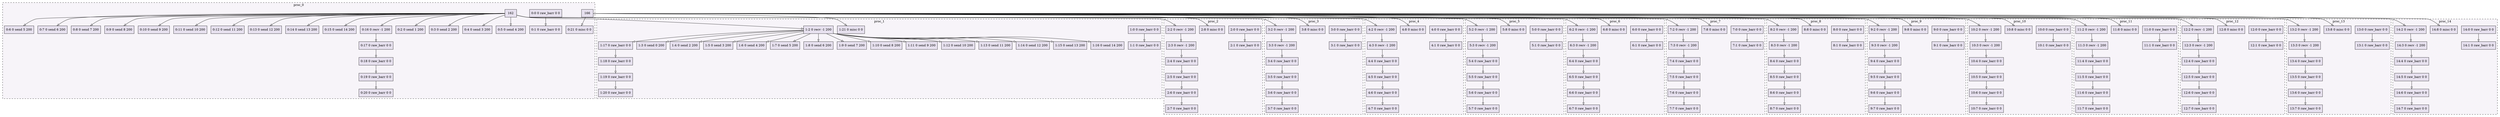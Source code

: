 digraph{node[shape=record style=filled colorscheme=purd9 fillcolor=2];subgraph cluster0{style=dashed;colorscheme=purd9;bgcolor=1;edge[arrowhead=empty];label=proc_0;0[label="0:0 0 raw_barr 0 0"];1[label="0:1 0 raw_barr 0 0"];2[label="0:2 0 send 1 200"];3[label="0:3 0 send 2 200"];4[label="0:4 0 send 3 200"];5[label="0:5 0 send 4 200"];6[label="0:6 0 send 5 200"];7[label="0:7 0 send 6 200"];8[label="0:8 0 send 7 200"];9[label="0:9 0 send 8 200"];10[label="0:10 0 send 9 200"];11[label="0:11 0 send 10 200"];12[label="0:12 0 send 11 200"];13[label="0:13 0 send 12 200"];14[label="0:14 0 send 13 200"];15[label="0:15 0 send 14 200"];16[label="0:16 0 recv -1 200"];17[label="0:17 0 raw_barr 0 0"];18[label="0:18 0 raw_barr 0 0"];19[label="0:19 0 raw_barr 0 0"];20[label="0:20 0 raw_barr 0 0"];21[label="0:21 0 misc 0 0"];0->1;162->2;162->3;162->4;162->5;162->6;162->7;162->8;162->9;162->10;162->11;162->12;162->13;162->14;162->15;162->16;16->17;17->18;18->19;19->20;166->21;}subgraph cluster1{style=dashed;colorscheme=purd9;bgcolor=1;edge[arrowhead=empty];label=proc_1;22[label="1:0 0 raw_barr 0 0"];23[label="1:1 0 raw_barr 0 0"];24[label="1:2 0 recv -1 200"];25[label="1:3 0 send 0 200"];26[label="1:4 0 send 2 200"];27[label="1:5 0 send 3 200"];28[label="1:6 0 send 4 200"];29[label="1:7 0 send 5 200"];30[label="1:8 0 send 6 200"];31[label="1:9 0 send 7 200"];32[label="1:10 0 send 8 200"];33[label="1:11 0 send 9 200"];34[label="1:12 0 send 10 200"];35[label="1:13 0 send 11 200"];36[label="1:14 0 send 12 200"];37[label="1:15 0 send 13 200"];38[label="1:16 0 send 14 200"];39[label="1:17 0 raw_barr 0 0"];40[label="1:18 0 raw_barr 0 0"];41[label="1:19 0 raw_barr 0 0"];42[label="1:20 0 raw_barr 0 0"];43[label="1:21 0 misc 0 0"];22->23;162->24;24->25;24->26;24->27;24->28;24->29;24->30;24->31;24->32;24->33;24->34;24->35;24->36;24->37;24->38;24->39;39->40;40->41;41->42;166->43;}subgraph cluster2{style=dashed;colorscheme=purd9;bgcolor=1;edge[arrowhead=empty];label=proc_2;44[label="2:0 0 raw_barr 0 0"];45[label="2:1 0 raw_barr 0 0"];46[label="2:2 0 recv -1 200"];47[label="2:3 0 recv -1 200"];48[label="2:4 0 raw_barr 0 0"];49[label="2:5 0 raw_barr 0 0"];50[label="2:6 0 raw_barr 0 0"];51[label="2:7 0 raw_barr 0 0"];52[label="2:8 0 misc 0 0"];44->45;162->46;46->47;47->48;48->49;49->50;50->51;166->52;}subgraph cluster3{style=dashed;colorscheme=purd9;bgcolor=1;edge[arrowhead=empty];label=proc_3;53[label="3:0 0 raw_barr 0 0"];54[label="3:1 0 raw_barr 0 0"];55[label="3:2 0 recv -1 200"];56[label="3:3 0 recv -1 200"];57[label="3:4 0 raw_barr 0 0"];58[label="3:5 0 raw_barr 0 0"];59[label="3:6 0 raw_barr 0 0"];60[label="3:7 0 raw_barr 0 0"];61[label="3:8 0 misc 0 0"];53->54;162->55;55->56;56->57;57->58;58->59;59->60;166->61;}subgraph cluster4{style=dashed;colorscheme=purd9;bgcolor=1;edge[arrowhead=empty];label=proc_4;62[label="4:0 0 raw_barr 0 0"];63[label="4:1 0 raw_barr 0 0"];64[label="4:2 0 recv -1 200"];65[label="4:3 0 recv -1 200"];66[label="4:4 0 raw_barr 0 0"];67[label="4:5 0 raw_barr 0 0"];68[label="4:6 0 raw_barr 0 0"];69[label="4:7 0 raw_barr 0 0"];70[label="4:8 0 misc 0 0"];62->63;162->64;64->65;65->66;66->67;67->68;68->69;166->70;}subgraph cluster5{style=dashed;colorscheme=purd9;bgcolor=1;edge[arrowhead=empty];label=proc_5;71[label="5:0 0 raw_barr 0 0"];72[label="5:1 0 raw_barr 0 0"];73[label="5:2 0 recv -1 200"];74[label="5:3 0 recv -1 200"];75[label="5:4 0 raw_barr 0 0"];76[label="5:5 0 raw_barr 0 0"];77[label="5:6 0 raw_barr 0 0"];78[label="5:7 0 raw_barr 0 0"];79[label="5:8 0 misc 0 0"];71->72;162->73;73->74;74->75;75->76;76->77;77->78;166->79;}subgraph cluster6{style=dashed;colorscheme=purd9;bgcolor=1;edge[arrowhead=empty];label=proc_6;80[label="6:0 0 raw_barr 0 0"];81[label="6:1 0 raw_barr 0 0"];82[label="6:2 0 recv -1 200"];83[label="6:3 0 recv -1 200"];84[label="6:4 0 raw_barr 0 0"];85[label="6:5 0 raw_barr 0 0"];86[label="6:6 0 raw_barr 0 0"];87[label="6:7 0 raw_barr 0 0"];88[label="6:8 0 misc 0 0"];80->81;162->82;82->83;83->84;84->85;85->86;86->87;166->88;}subgraph cluster7{style=dashed;colorscheme=purd9;bgcolor=1;edge[arrowhead=empty];label=proc_7;89[label="7:0 0 raw_barr 0 0"];90[label="7:1 0 raw_barr 0 0"];91[label="7:2 0 recv -1 200"];92[label="7:3 0 recv -1 200"];93[label="7:4 0 raw_barr 0 0"];94[label="7:5 0 raw_barr 0 0"];95[label="7:6 0 raw_barr 0 0"];96[label="7:7 0 raw_barr 0 0"];97[label="7:8 0 misc 0 0"];89->90;162->91;91->92;92->93;93->94;94->95;95->96;166->97;}subgraph cluster8{style=dashed;colorscheme=purd9;bgcolor=1;edge[arrowhead=empty];label=proc_8;98[label="8:0 0 raw_barr 0 0"];99[label="8:1 0 raw_barr 0 0"];100[label="8:2 0 recv -1 200"];101[label="8:3 0 recv -1 200"];102[label="8:4 0 raw_barr 0 0"];103[label="8:5 0 raw_barr 0 0"];104[label="8:6 0 raw_barr 0 0"];105[label="8:7 0 raw_barr 0 0"];106[label="8:8 0 misc 0 0"];98->99;162->100;100->101;101->102;102->103;103->104;104->105;166->106;}subgraph cluster9{style=dashed;colorscheme=purd9;bgcolor=1;edge[arrowhead=empty];label=proc_9;107[label="9:0 0 raw_barr 0 0"];108[label="9:1 0 raw_barr 0 0"];109[label="9:2 0 recv -1 200"];110[label="9:3 0 recv -1 200"];111[label="9:4 0 raw_barr 0 0"];112[label="9:5 0 raw_barr 0 0"];113[label="9:6 0 raw_barr 0 0"];114[label="9:7 0 raw_barr 0 0"];115[label="9:8 0 misc 0 0"];107->108;162->109;109->110;110->111;111->112;112->113;113->114;166->115;}subgraph cluster10{style=dashed;colorscheme=purd9;bgcolor=1;edge[arrowhead=empty];label=proc_10;116[label="10:0 0 raw_barr 0 0"];117[label="10:1 0 raw_barr 0 0"];118[label="10:2 0 recv -1 200"];119[label="10:3 0 recv -1 200"];120[label="10:4 0 raw_barr 0 0"];121[label="10:5 0 raw_barr 0 0"];122[label="10:6 0 raw_barr 0 0"];123[label="10:7 0 raw_barr 0 0"];124[label="10:8 0 misc 0 0"];116->117;162->118;118->119;119->120;120->121;121->122;122->123;166->124;}subgraph cluster11{style=dashed;colorscheme=purd9;bgcolor=1;edge[arrowhead=empty];label=proc_11;125[label="11:0 0 raw_barr 0 0"];126[label="11:1 0 raw_barr 0 0"];127[label="11:2 0 recv -1 200"];128[label="11:3 0 recv -1 200"];129[label="11:4 0 raw_barr 0 0"];130[label="11:5 0 raw_barr 0 0"];131[label="11:6 0 raw_barr 0 0"];132[label="11:7 0 raw_barr 0 0"];133[label="11:8 0 misc 0 0"];125->126;162->127;127->128;128->129;129->130;130->131;131->132;166->133;}subgraph cluster12{style=dashed;colorscheme=purd9;bgcolor=1;edge[arrowhead=empty];label=proc_12;134[label="12:0 0 raw_barr 0 0"];135[label="12:1 0 raw_barr 0 0"];136[label="12:2 0 recv -1 200"];137[label="12:3 0 recv -1 200"];138[label="12:4 0 raw_barr 0 0"];139[label="12:5 0 raw_barr 0 0"];140[label="12:6 0 raw_barr 0 0"];141[label="12:7 0 raw_barr 0 0"];142[label="12:8 0 misc 0 0"];134->135;162->136;136->137;137->138;138->139;139->140;140->141;166->142;}subgraph cluster13{style=dashed;colorscheme=purd9;bgcolor=1;edge[arrowhead=empty];label=proc_13;143[label="13:0 0 raw_barr 0 0"];144[label="13:1 0 raw_barr 0 0"];145[label="13:2 0 recv -1 200"];146[label="13:3 0 recv -1 200"];147[label="13:4 0 raw_barr 0 0"];148[label="13:5 0 raw_barr 0 0"];149[label="13:6 0 raw_barr 0 0"];150[label="13:7 0 raw_barr 0 0"];151[label="13:8 0 misc 0 0"];143->144;162->145;145->146;146->147;147->148;148->149;149->150;166->151;}subgraph cluster14{style=dashed;colorscheme=purd9;bgcolor=1;edge[arrowhead=empty];label=proc_14;152[label="14:0 0 raw_barr 0 0"];153[label="14:1 0 raw_barr 0 0"];154[label="14:2 0 recv -1 200"];155[label="14:3 0 recv -1 200"];156[label="14:4 0 raw_barr 0 0"];157[label="14:5 0 raw_barr 0 0"];158[label="14:6 0 raw_barr 0 0"];159[label="14:7 0 raw_barr 0 0"];160[label="14:8 0 misc 0 0"];152->153;162->154;154->155;155->156;156->157;157->158;158->159;166->160;}}